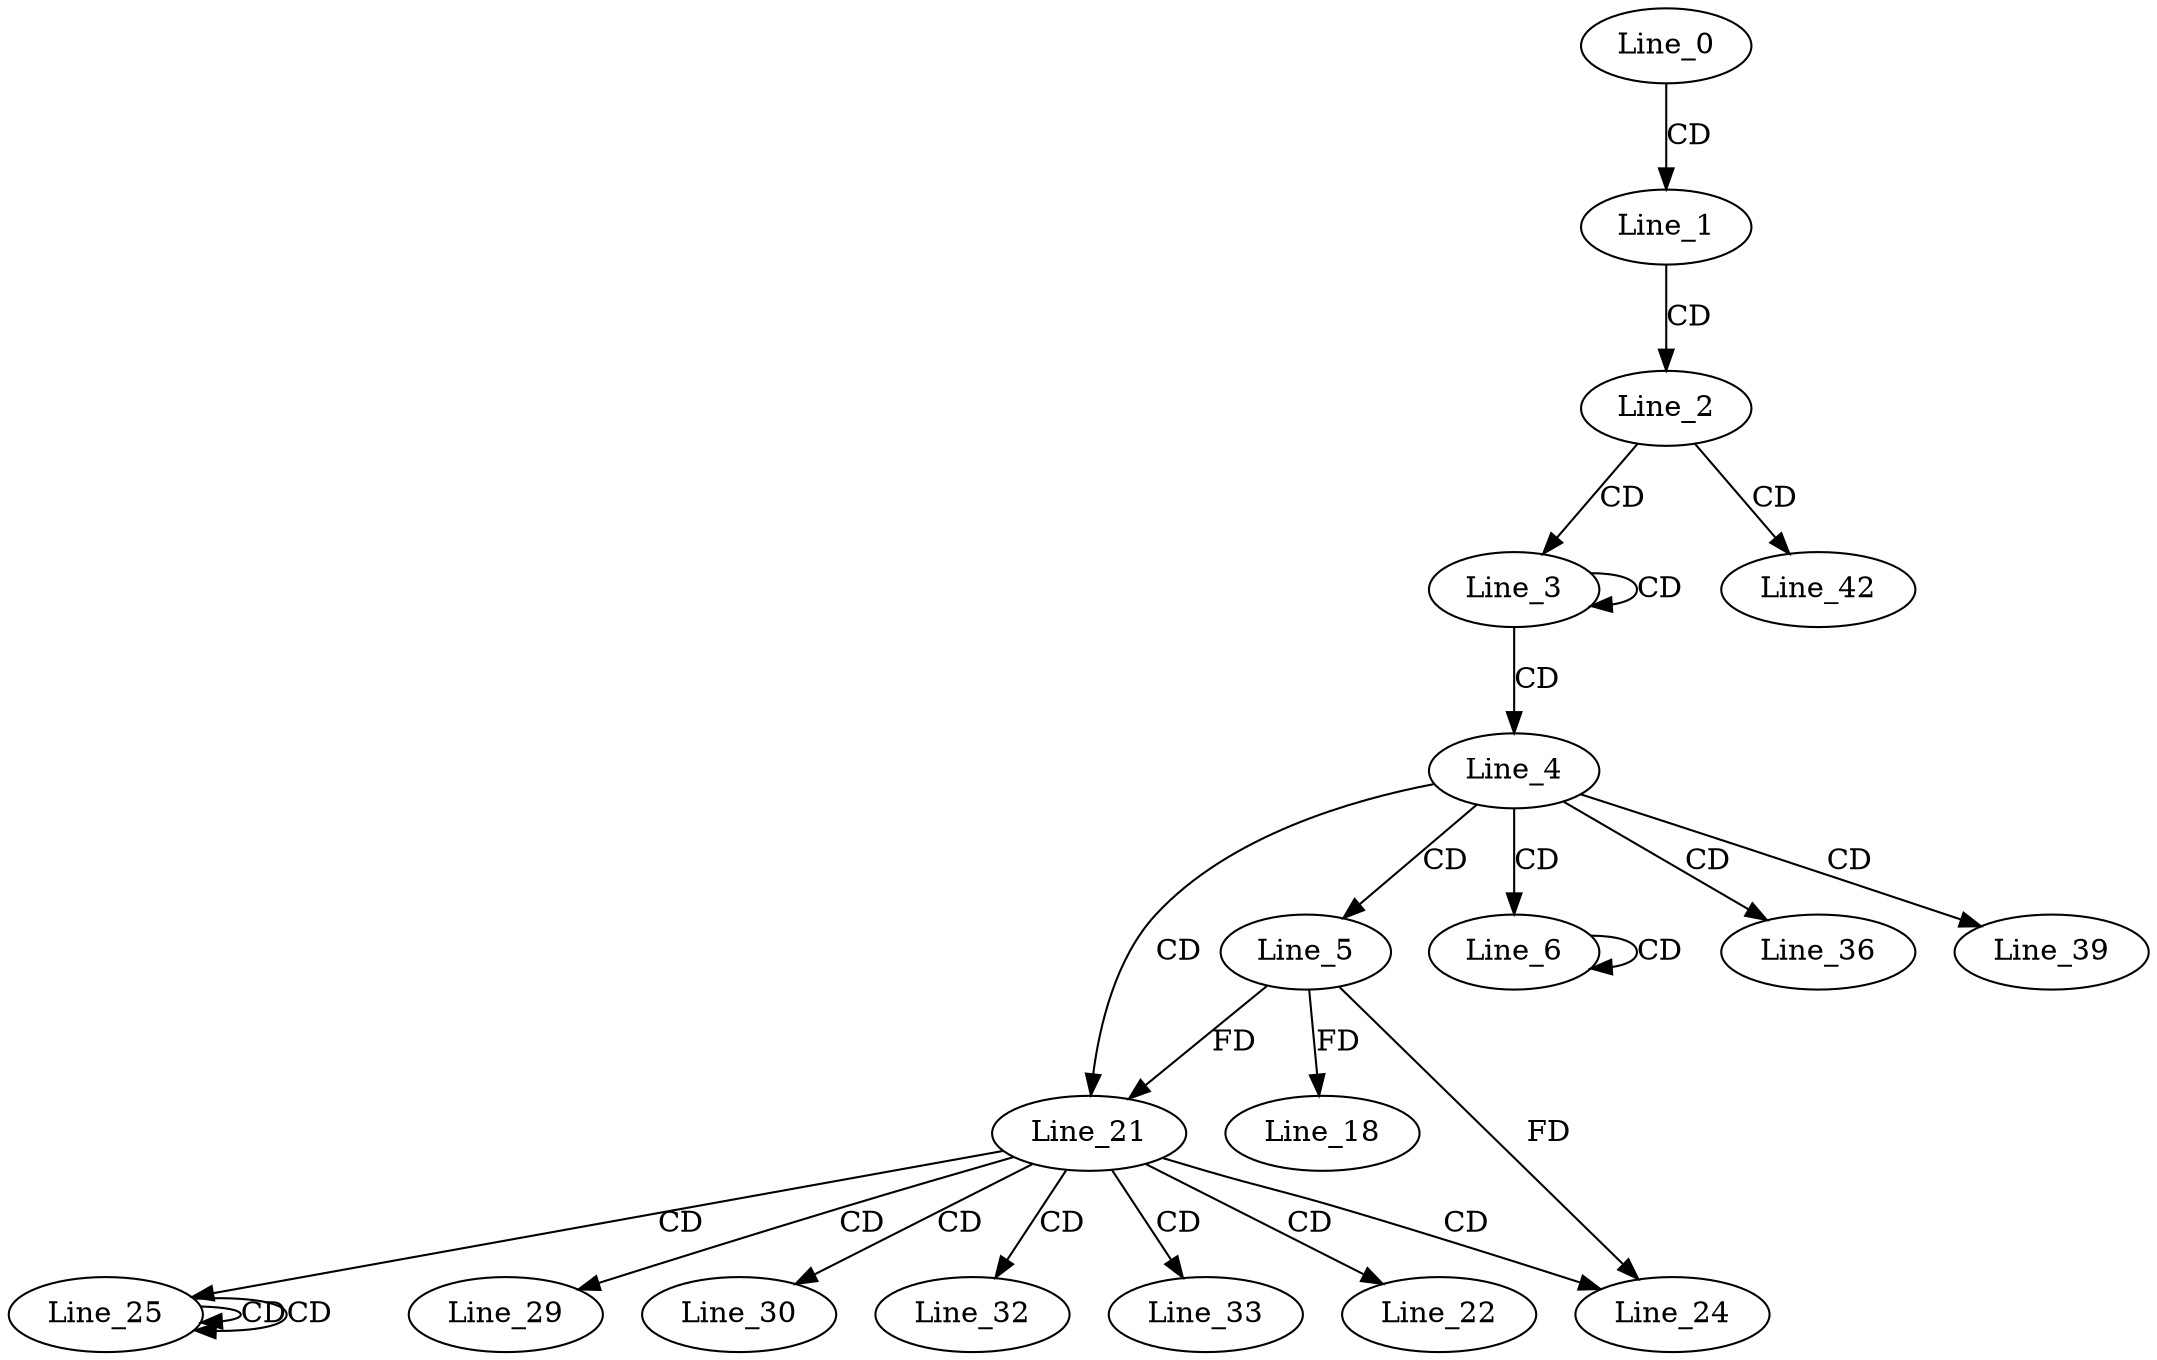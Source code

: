 digraph G {
  Line_0;
  Line_1;
  Line_2;
  Line_3;
  Line_4;
  Line_5;
  Line_6;
  Line_18;
  Line_21;
  Line_21;
  Line_22;
  Line_24;
  Line_25;
  Line_25;
  Line_25;
  Line_29;
  Line_30;
  Line_32;
  Line_33;
  Line_36;
  Line_39;
  Line_42;
  Line_0 -> Line_1 [ label="CD" ];
  Line_1 -> Line_2 [ label="CD" ];
  Line_2 -> Line_3 [ label="CD" ];
  Line_3 -> Line_3 [ label="CD" ];
  Line_3 -> Line_4 [ label="CD" ];
  Line_4 -> Line_5 [ label="CD" ];
  Line_4 -> Line_6 [ label="CD" ];
  Line_6 -> Line_6 [ label="CD" ];
  Line_5 -> Line_18 [ label="FD" ];
  Line_4 -> Line_21 [ label="CD" ];
  Line_5 -> Line_21 [ label="FD" ];
  Line_21 -> Line_22 [ label="CD" ];
  Line_21 -> Line_24 [ label="CD" ];
  Line_5 -> Line_24 [ label="FD" ];
  Line_21 -> Line_25 [ label="CD" ];
  Line_25 -> Line_25 [ label="CD" ];
  Line_25 -> Line_25 [ label="CD" ];
  Line_21 -> Line_29 [ label="CD" ];
  Line_21 -> Line_30 [ label="CD" ];
  Line_21 -> Line_32 [ label="CD" ];
  Line_21 -> Line_33 [ label="CD" ];
  Line_4 -> Line_36 [ label="CD" ];
  Line_4 -> Line_39 [ label="CD" ];
  Line_2 -> Line_42 [ label="CD" ];
}
